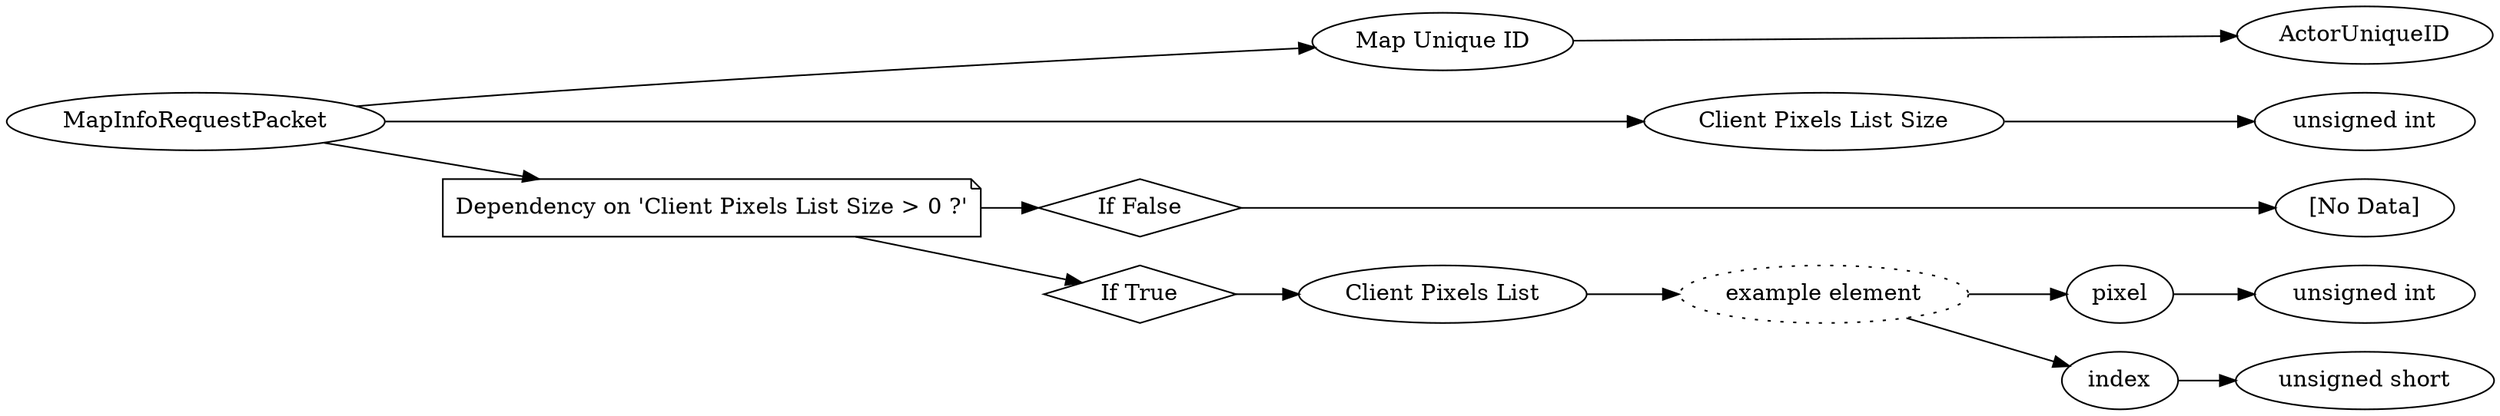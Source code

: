 digraph "MapInfoRequestPacket" {
rankdir = LR
0
0 -> 1
1 -> 2
0 -> 3
3 -> 4
0 -> 5
5 -> 6
6 -> 7
5 -> 8
8 -> 9
9 -> 10
10 -> 11
11 -> 12
10 -> 13
13 -> 14

0 [label="MapInfoRequestPacket",comment="name: \"MapInfoRequestPacket\", typeName: \"\", id: 0, branchId: 68, recurseId: -1, attributes: 0, notes: \"\""];
1 [label="Map Unique ID",comment="name: \"Map Unique ID\", typeName: \"ActorUniqueID\", id: 1, branchId: 0, recurseId: -1, attributes: 256, notes: \"\""];
2 [label="ActorUniqueID",comment="name: \"ActorUniqueID\", typeName: \"\", id: 2, branchId: 0, recurseId: -1, attributes: 512, notes: \"\""];
3 [label="Client Pixels List Size",comment="name: \"Client Pixels List Size\", typeName: \"\", id: 3, branchId: 0, recurseId: -1, attributes: 0, notes: \"\""];
4 [label="unsigned int",comment="name: \"unsigned int\", typeName: \"\", id: 4, branchId: 0, recurseId: -1, attributes: 512, notes: \"\""];
5 [label="Dependency on 'Client Pixels List Size > 0 ?'",shape=note,comment="name: \"Dependency on 'Client Pixels List Size > 0 ?'\", typeName: \"\", id: 5, branchId: 0, recurseId: -1, attributes: 2, notes: \"\""];
6 [label="If False",shape=diamond,comment="name: \"If False\", typeName: \"\", id: 6, branchId: 0, recurseId: -1, attributes: 4, notes: \"\""];
7 [label="[No Data]",comment="name: \"[No Data]\", typeName: \"\", id: 7, branchId: 0, recurseId: -1, attributes: 512, notes: \"\""];
8 [label="If True",shape=diamond,comment="name: \"If True\", typeName: \"\", id: 8, branchId: 1, recurseId: -1, attributes: 4, notes: \"\""];
9 [label="Client Pixels List",comment="name: \"Client Pixels List\", typeName: \"\", id: 9, branchId: 0, recurseId: -1, attributes: 8, notes: \"These are sent from the client to tell the Server map about terrain pixels it doesn't know about\""];
10 [label="example element",style=dotted,comment="name: \"example element\", typeName: \"\", id: 10, branchId: 0, recurseId: -1, attributes: 16, notes: \"\""];
11 [label="pixel",comment="name: \"pixel\", typeName: \"\", id: 11, branchId: 0, recurseId: -1, attributes: 0, notes: \"\""];
12 [label="unsigned int",comment="name: \"unsigned int\", typeName: \"\", id: 12, branchId: 0, recurseId: -1, attributes: 512, notes: \"\""];
13 [label="index",comment="name: \"index\", typeName: \"\", id: 13, branchId: 0, recurseId: -1, attributes: 0, notes: \"\""];
14 [label="unsigned short",comment="name: \"unsigned short\", typeName: \"\", id: 14, branchId: 0, recurseId: -1, attributes: 512, notes: \"\""];
{ rank = max;2;4;7;12;14}

}
